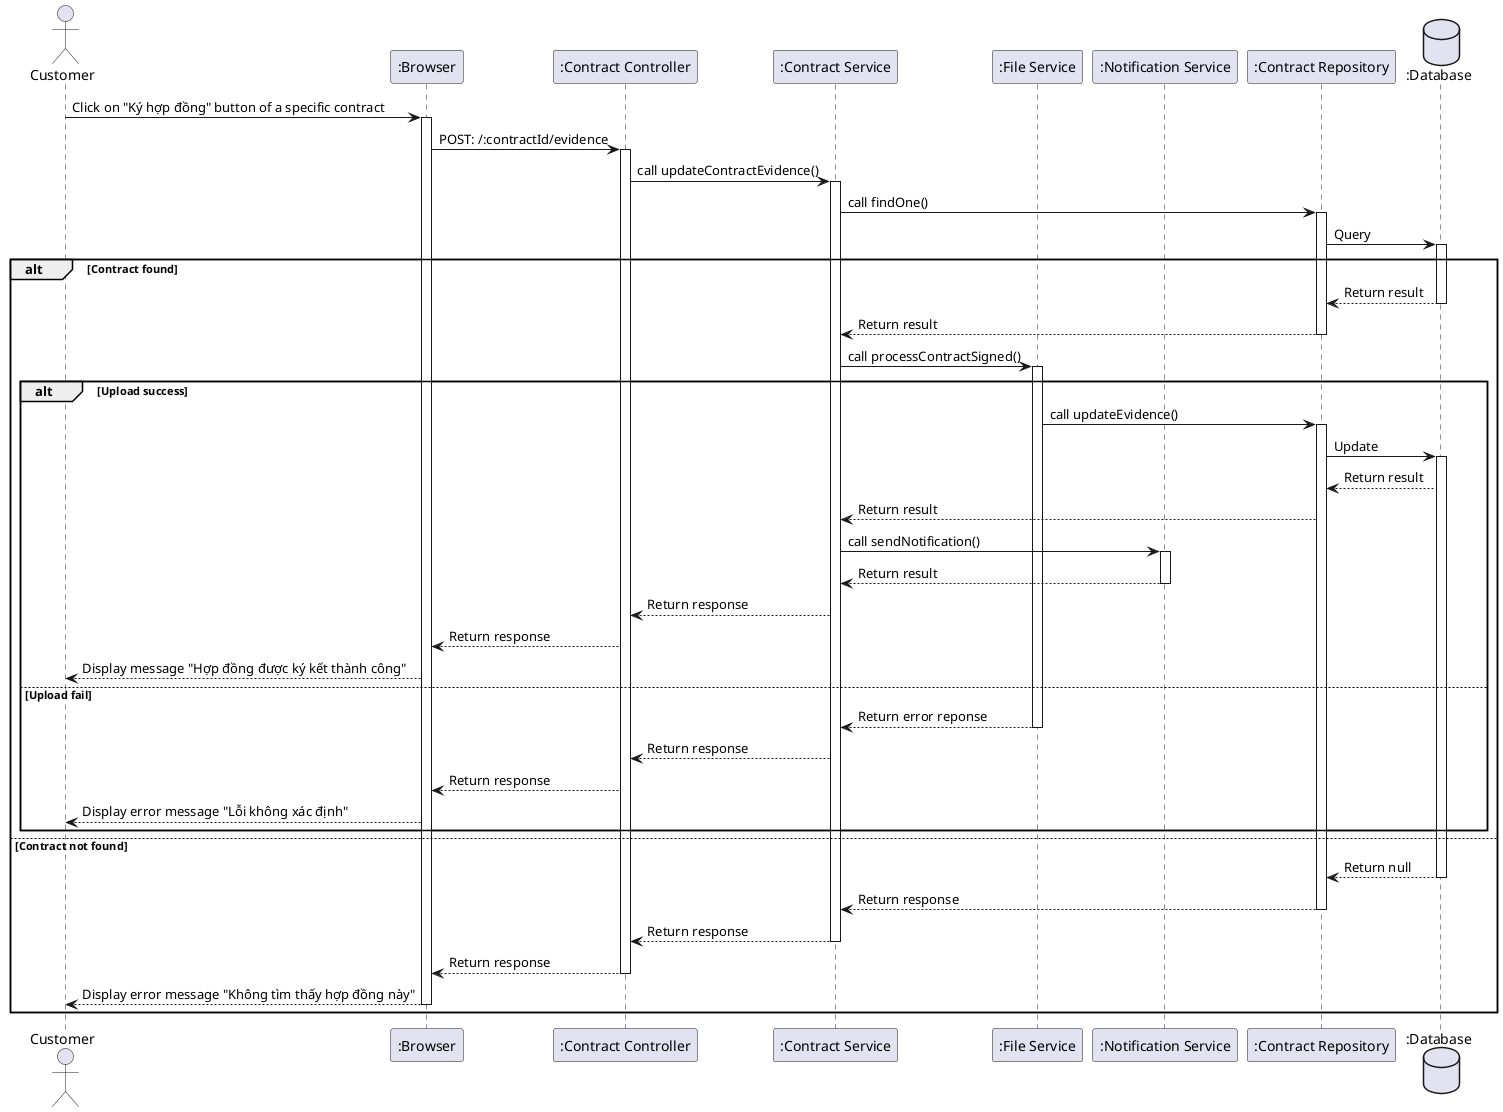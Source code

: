 @startuml
actor Customer as A
participant ":Browser" as B
participant ":Contract Controller" as C
participant ":Contract Service" as D
participant ":File Service" as E
participant ":Notification Service" as F
participant ":Contract Repository" as G
database ":Database" as H

A -> B++: Click on "Ký hợp đồng" button of a specific contract
B -> C++: POST: /:contractId/evidence
C -> D++: call updateContractEvidence()
D -> G++: call findOne()
G -> H++: Query
alt Contract found
    H --> G--: Return result
    G --> D--: Return result
    D -> E++: call processContractSigned()
    alt Upload success
        E -> G++: call updateEvidence()
        G -> H++: Update
        H --> G: Return result
        G --> D: Return result
        D -> F++: call sendNotification()
        F --> D--: Return result
        D --> C: Return response
        C --> B: Return response
        B --> A: Display message "Hợp đồng được ký kết thành công"
    else Upload fail
        E --> D--: Return error reponse
        D --> C: Return response
        C --> B: Return response
        B --> A: Display error message "Lỗi không xác định"
    end
else Contract not found
    H --> G--: Return null
    G --> D--: Return response
    D --> C--: Return response
    C --> B--: Return response
    B --> A--: Display error message "Không tìm thấy hợp đồng này"
end
@enduml
